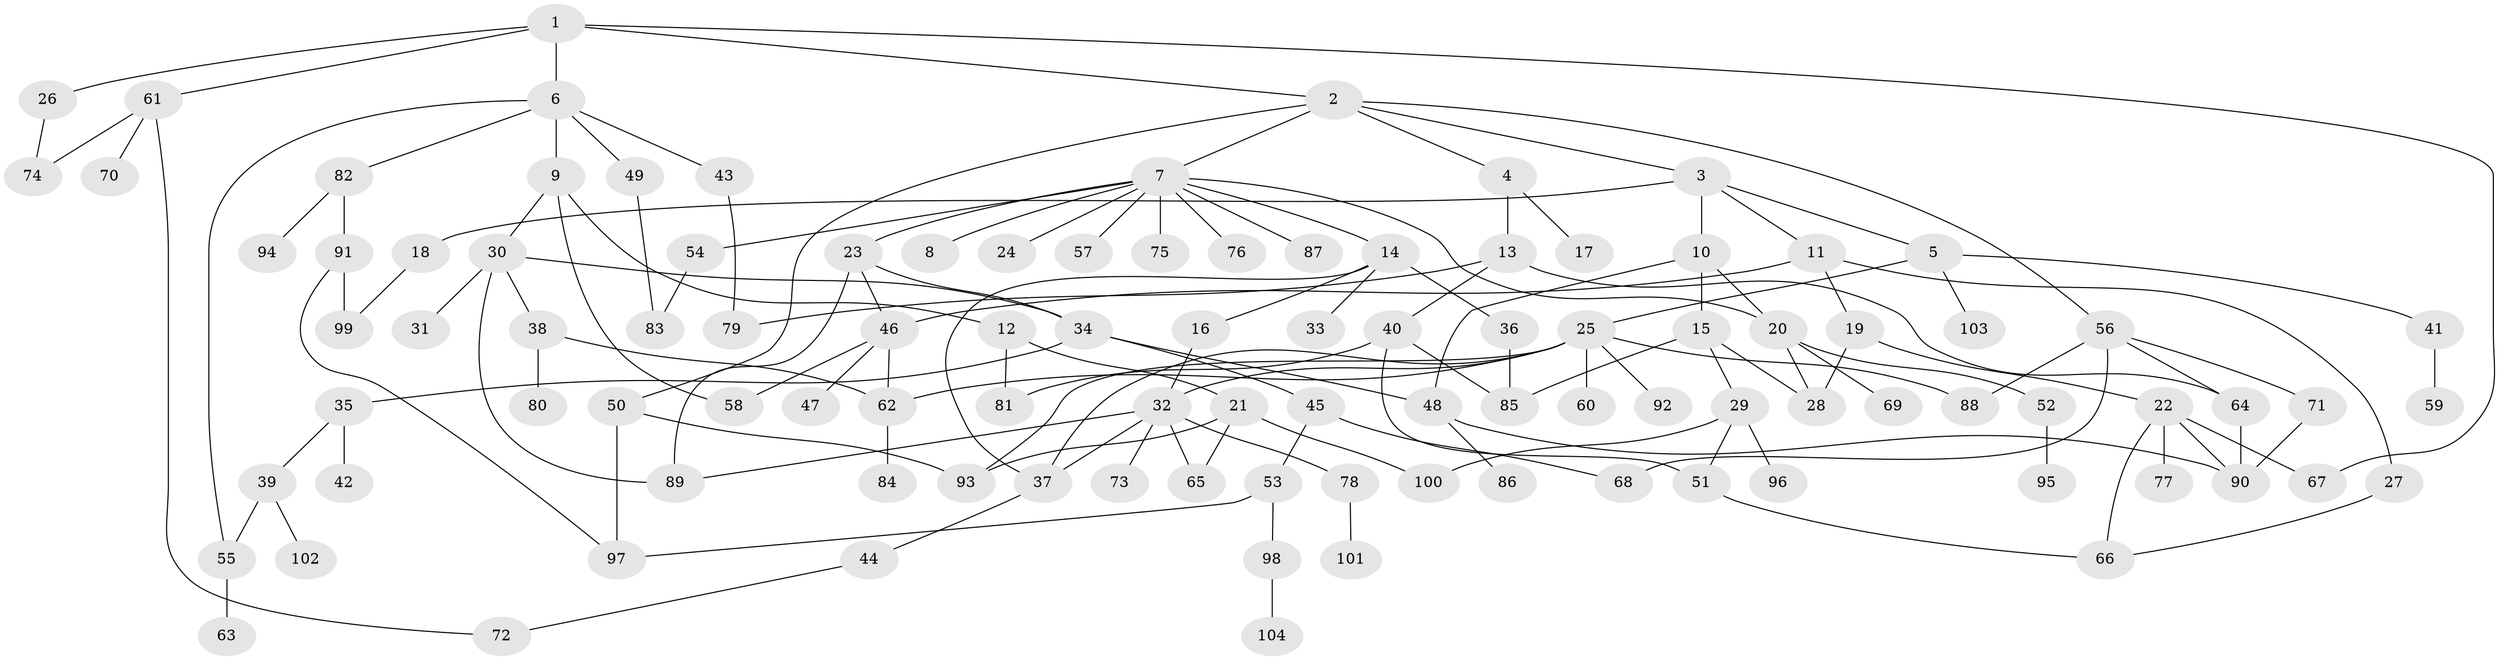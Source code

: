 // coarse degree distribution, {4: 0.2692307692307692, 9: 0.038461538461538464, 3: 0.1346153846153846, 5: 0.09615384615384616, 2: 0.23076923076923078, 6: 0.07692307692307693, 1: 0.15384615384615385}
// Generated by graph-tools (version 1.1) at 2025/36/03/04/25 23:36:14]
// undirected, 104 vertices, 142 edges
graph export_dot {
  node [color=gray90,style=filled];
  1;
  2;
  3;
  4;
  5;
  6;
  7;
  8;
  9;
  10;
  11;
  12;
  13;
  14;
  15;
  16;
  17;
  18;
  19;
  20;
  21;
  22;
  23;
  24;
  25;
  26;
  27;
  28;
  29;
  30;
  31;
  32;
  33;
  34;
  35;
  36;
  37;
  38;
  39;
  40;
  41;
  42;
  43;
  44;
  45;
  46;
  47;
  48;
  49;
  50;
  51;
  52;
  53;
  54;
  55;
  56;
  57;
  58;
  59;
  60;
  61;
  62;
  63;
  64;
  65;
  66;
  67;
  68;
  69;
  70;
  71;
  72;
  73;
  74;
  75;
  76;
  77;
  78;
  79;
  80;
  81;
  82;
  83;
  84;
  85;
  86;
  87;
  88;
  89;
  90;
  91;
  92;
  93;
  94;
  95;
  96;
  97;
  98;
  99;
  100;
  101;
  102;
  103;
  104;
  1 -- 2;
  1 -- 6;
  1 -- 26;
  1 -- 61;
  1 -- 67;
  2 -- 3;
  2 -- 4;
  2 -- 7;
  2 -- 50;
  2 -- 56;
  3 -- 5;
  3 -- 10;
  3 -- 11;
  3 -- 18;
  4 -- 13;
  4 -- 17;
  5 -- 25;
  5 -- 41;
  5 -- 103;
  6 -- 9;
  6 -- 43;
  6 -- 49;
  6 -- 55;
  6 -- 82;
  7 -- 8;
  7 -- 14;
  7 -- 20;
  7 -- 23;
  7 -- 24;
  7 -- 54;
  7 -- 57;
  7 -- 75;
  7 -- 76;
  7 -- 87;
  9 -- 12;
  9 -- 30;
  9 -- 58;
  10 -- 15;
  10 -- 48;
  10 -- 20;
  11 -- 19;
  11 -- 27;
  11 -- 46;
  12 -- 21;
  12 -- 81;
  13 -- 40;
  13 -- 79;
  13 -- 64;
  14 -- 16;
  14 -- 33;
  14 -- 36;
  14 -- 37;
  15 -- 29;
  15 -- 28;
  15 -- 85;
  16 -- 32;
  18 -- 99;
  19 -- 22;
  19 -- 28;
  20 -- 52;
  20 -- 69;
  20 -- 28;
  21 -- 100;
  21 -- 93;
  21 -- 65;
  22 -- 67;
  22 -- 77;
  22 -- 66;
  22 -- 90;
  23 -- 89;
  23 -- 34;
  23 -- 46;
  25 -- 37;
  25 -- 60;
  25 -- 62;
  25 -- 88;
  25 -- 92;
  25 -- 93;
  25 -- 32;
  26 -- 74;
  27 -- 66;
  29 -- 51;
  29 -- 96;
  29 -- 100;
  30 -- 31;
  30 -- 34;
  30 -- 38;
  30 -- 89;
  32 -- 65;
  32 -- 73;
  32 -- 78;
  32 -- 89;
  32 -- 37;
  34 -- 35;
  34 -- 45;
  34 -- 48;
  35 -- 39;
  35 -- 42;
  36 -- 85;
  37 -- 44;
  38 -- 80;
  38 -- 62;
  39 -- 102;
  39 -- 55;
  40 -- 85;
  40 -- 51;
  40 -- 81;
  41 -- 59;
  43 -- 79;
  44 -- 72;
  45 -- 53;
  45 -- 68;
  46 -- 47;
  46 -- 58;
  46 -- 62;
  48 -- 86;
  48 -- 90;
  49 -- 83;
  50 -- 97;
  50 -- 93;
  51 -- 66;
  52 -- 95;
  53 -- 98;
  53 -- 97;
  54 -- 83;
  55 -- 63;
  56 -- 64;
  56 -- 68;
  56 -- 71;
  56 -- 88;
  61 -- 70;
  61 -- 72;
  61 -- 74;
  62 -- 84;
  64 -- 90;
  71 -- 90;
  78 -- 101;
  82 -- 91;
  82 -- 94;
  91 -- 99;
  91 -- 97;
  98 -- 104;
}
